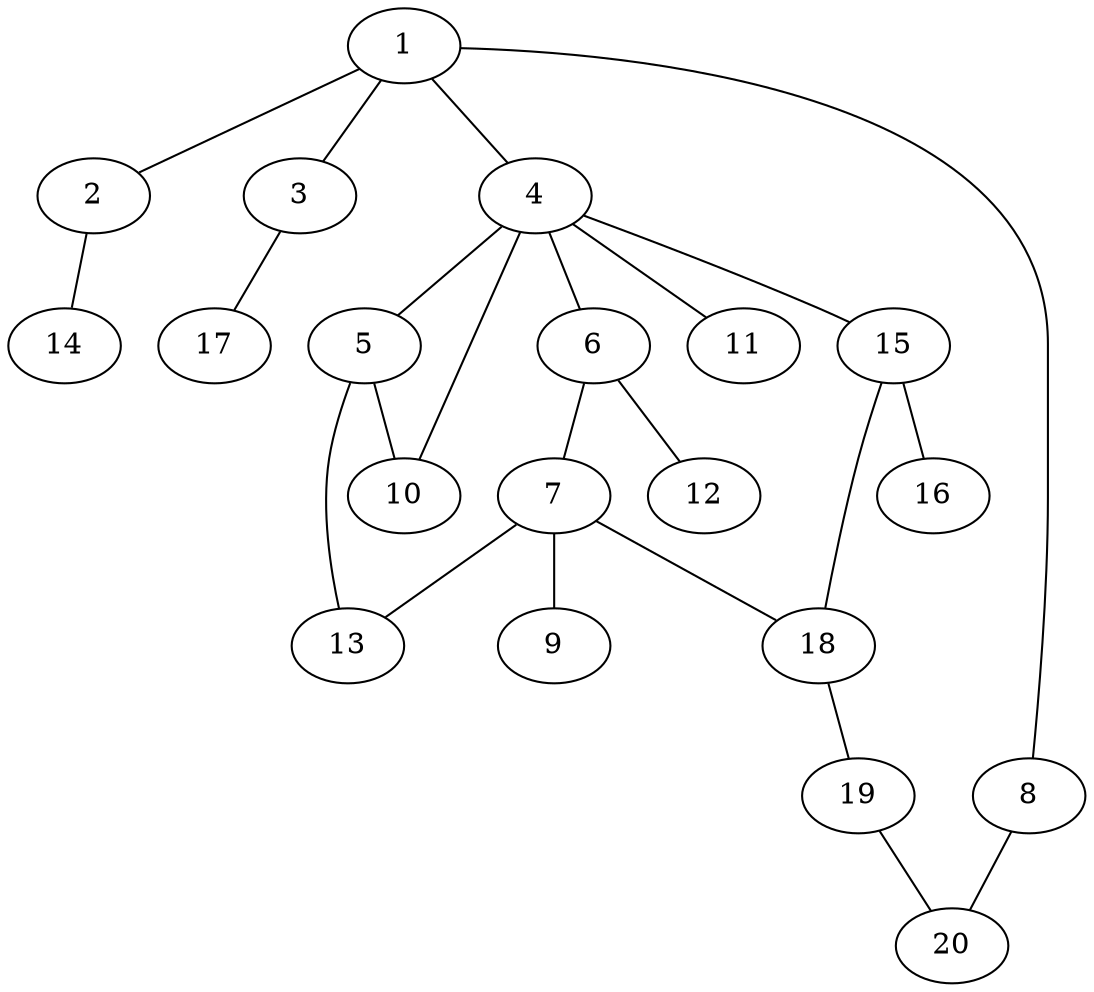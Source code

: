 graph graphname {1--2
1--3
1--4
1--8
2--14
3--17
4--5
4--6
4--10
4--11
4--15
5--10
5--13
6--7
6--12
7--9
7--13
7--18
8--20
15--16
15--18
18--19
19--20
}